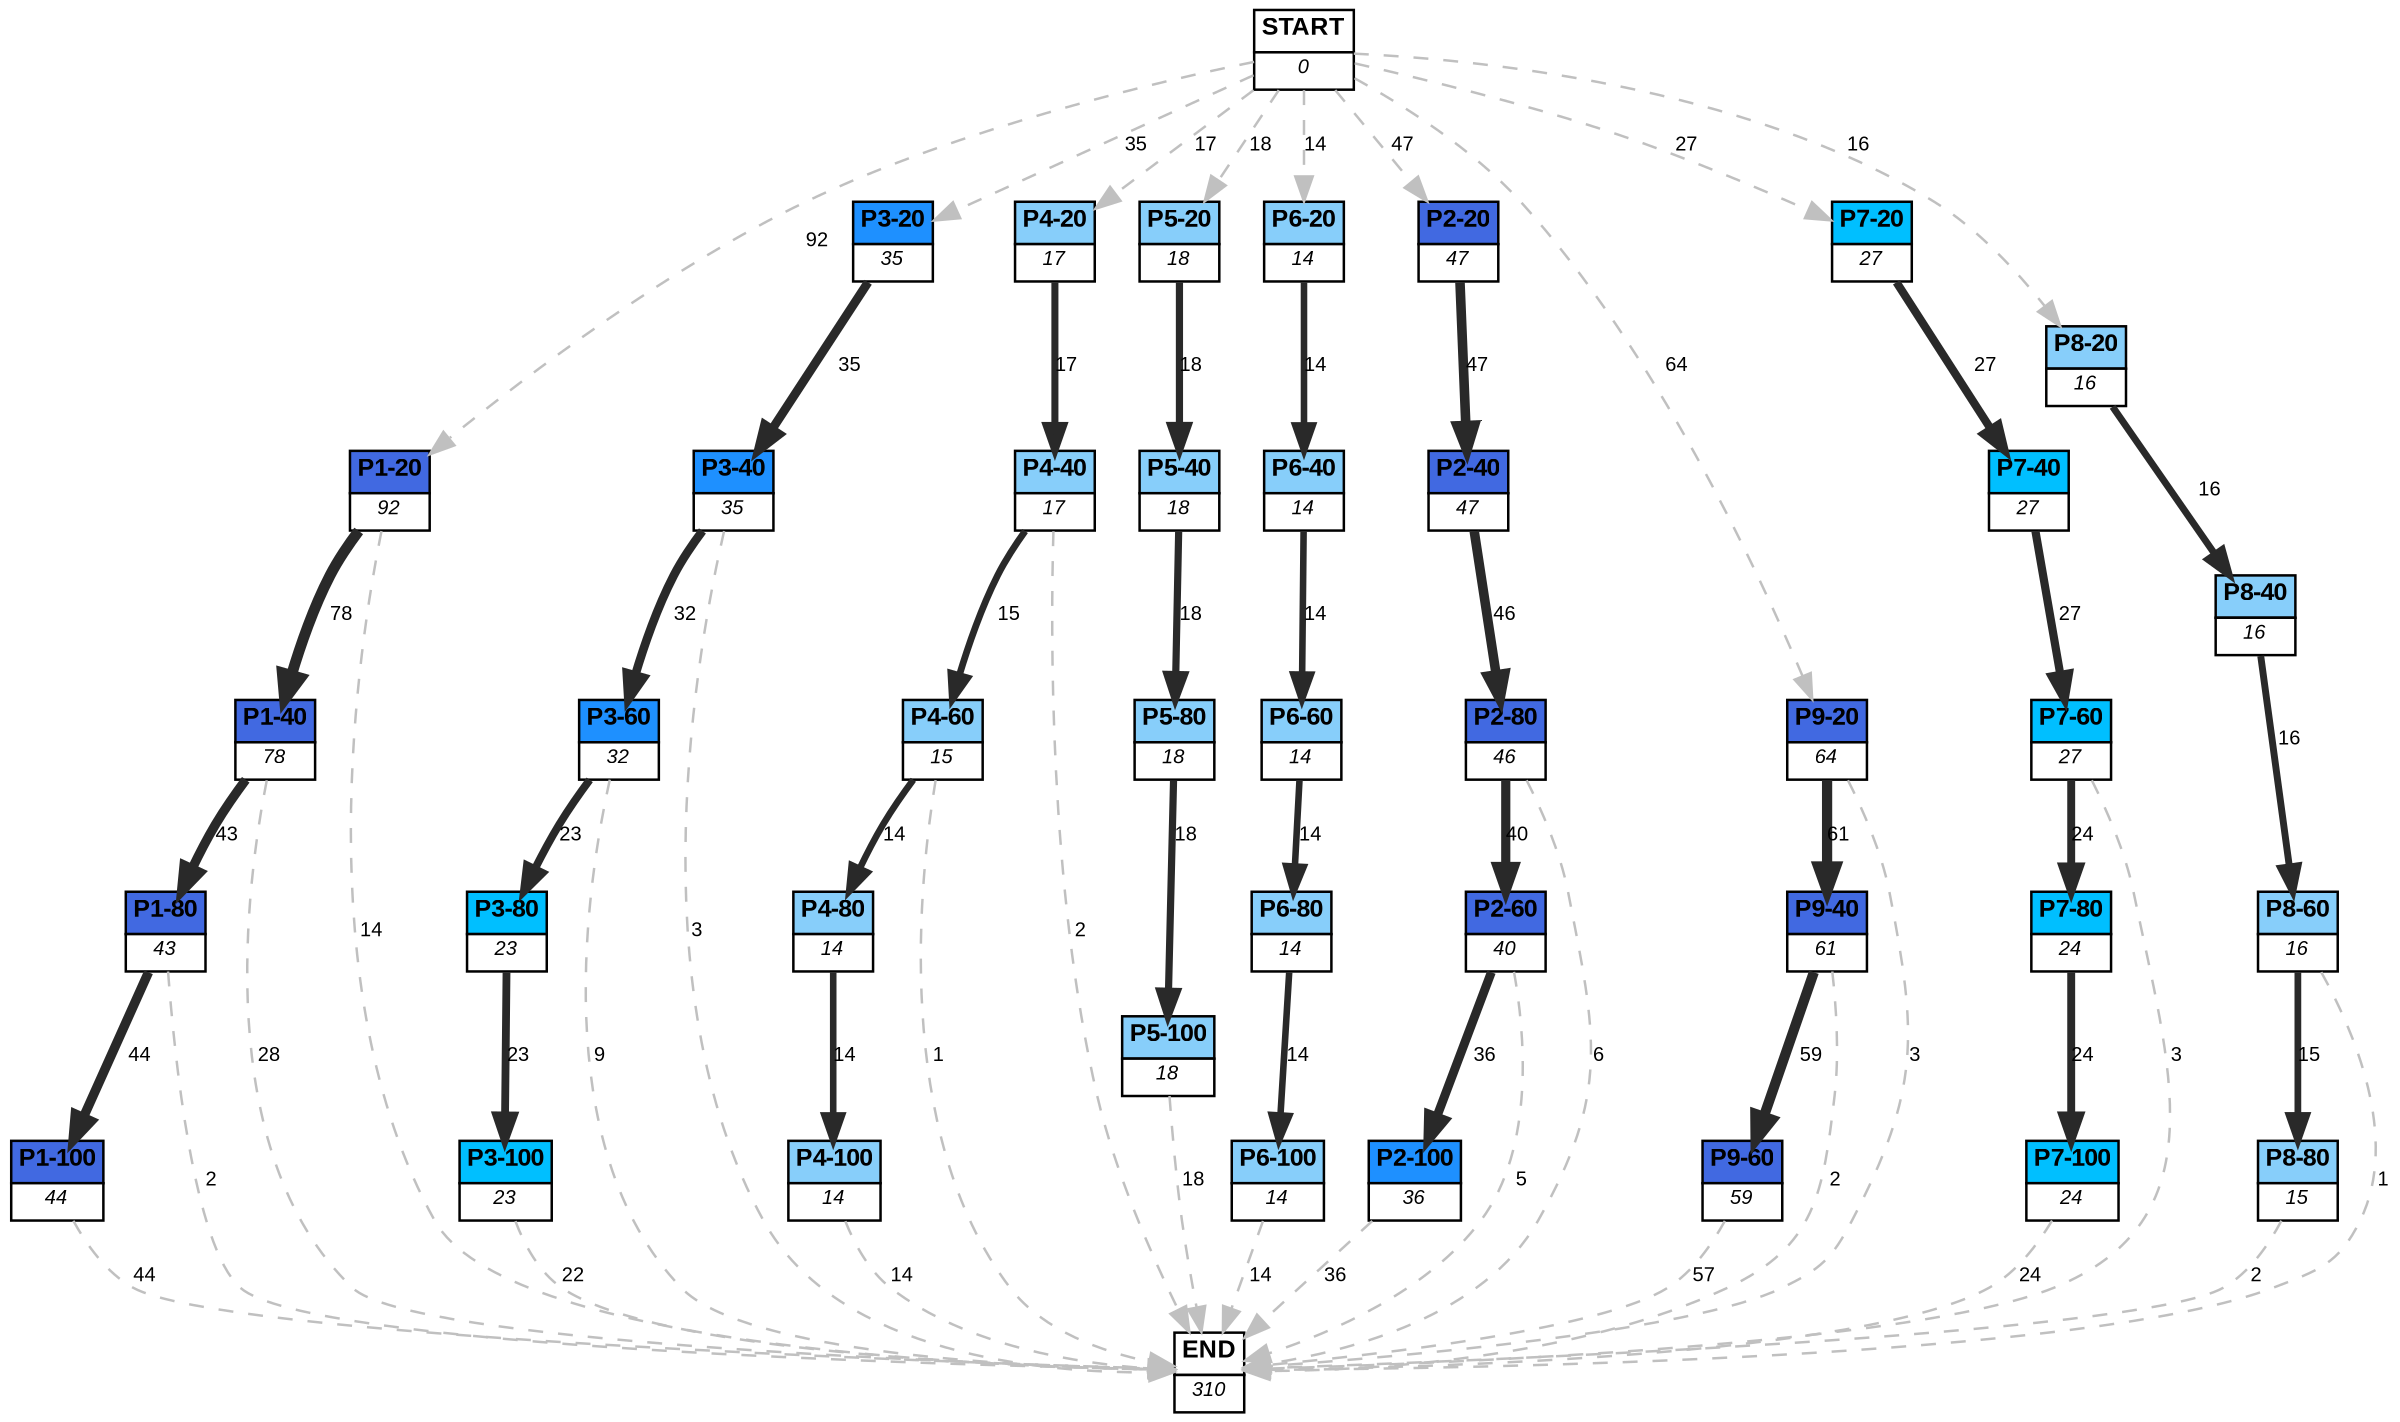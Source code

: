 digraph graphname {
	dpi = 150
	size="16,11!";
	margin = 0;
"P1-20" [shape=plain, label=<<table border="0" cellborder="1" cellspacing="0"><tr><td bgcolor="royalblue"><FONT face="Arial" POINT-SIZE="10"><b>P1-20</b></FONT></td></tr><tr><td bgcolor="white"><FONT face="Arial" POINT-SIZE="8"><i>92</i></FONT></td></tr></table>>]
"P1-40" [shape=plain, label=<<table border="0" cellborder="1" cellspacing="0"><tr><td bgcolor="royalblue"><FONT face="Arial" POINT-SIZE="10"><b>P1-40</b></FONT></td></tr><tr><td bgcolor="white"><FONT face="Arial" POINT-SIZE="8"><i>78</i></FONT></td></tr></table>>]
"P1-80" [shape=plain, label=<<table border="0" cellborder="1" cellspacing="0"><tr><td bgcolor="royalblue"><FONT face="Arial" POINT-SIZE="10"><b>P1-80</b></FONT></td></tr><tr><td bgcolor="white"><FONT face="Arial" POINT-SIZE="8"><i>43</i></FONT></td></tr></table>>]
"P1-100" [shape=plain, label=<<table border="0" cellborder="1" cellspacing="0"><tr><td bgcolor="royalblue"><FONT face="Arial" POINT-SIZE="10"><b>P1-100</b></FONT></td></tr><tr><td bgcolor="white"><FONT face="Arial" POINT-SIZE="8"><i>44</i></FONT></td></tr></table>>]
"P3-20" [shape=plain, label=<<table border="0" cellborder="1" cellspacing="0"><tr><td bgcolor="dodgerblue"><FONT face="Arial" POINT-SIZE="10"><b>P3-20</b></FONT></td></tr><tr><td bgcolor="white"><FONT face="Arial" POINT-SIZE="8"><i>35</i></FONT></td></tr></table>>]
"P3-40" [shape=plain, label=<<table border="0" cellborder="1" cellspacing="0"><tr><td bgcolor="dodgerblue"><FONT face="Arial" POINT-SIZE="10"><b>P3-40</b></FONT></td></tr><tr><td bgcolor="white"><FONT face="Arial" POINT-SIZE="8"><i>35</i></FONT></td></tr></table>>]
"P3-60" [shape=plain, label=<<table border="0" cellborder="1" cellspacing="0"><tr><td bgcolor="dodgerblue"><FONT face="Arial" POINT-SIZE="10"><b>P3-60</b></FONT></td></tr><tr><td bgcolor="white"><FONT face="Arial" POINT-SIZE="8"><i>32</i></FONT></td></tr></table>>]
"P4-20" [shape=plain, label=<<table border="0" cellborder="1" cellspacing="0"><tr><td bgcolor="lightskyblue"><FONT face="Arial" POINT-SIZE="10"><b>P4-20</b></FONT></td></tr><tr><td bgcolor="white"><FONT face="Arial" POINT-SIZE="8"><i>17</i></FONT></td></tr></table>>]
"P4-40" [shape=plain, label=<<table border="0" cellborder="1" cellspacing="0"><tr><td bgcolor="lightskyblue"><FONT face="Arial" POINT-SIZE="10"><b>P4-40</b></FONT></td></tr><tr><td bgcolor="white"><FONT face="Arial" POINT-SIZE="8"><i>17</i></FONT></td></tr></table>>]
"P4-60" [shape=plain, label=<<table border="0" cellborder="1" cellspacing="0"><tr><td bgcolor="lightskyblue"><FONT face="Arial" POINT-SIZE="10"><b>P4-60</b></FONT></td></tr><tr><td bgcolor="white"><FONT face="Arial" POINT-SIZE="8"><i>15</i></FONT></td></tr></table>>]
"P4-80" [shape=plain, label=<<table border="0" cellborder="1" cellspacing="0"><tr><td bgcolor="lightskyblue"><FONT face="Arial" POINT-SIZE="10"><b>P4-80</b></FONT></td></tr><tr><td bgcolor="white"><FONT face="Arial" POINT-SIZE="8"><i>14</i></FONT></td></tr></table>>]
"P4-100" [shape=plain, label=<<table border="0" cellborder="1" cellspacing="0"><tr><td bgcolor="lightskyblue"><FONT face="Arial" POINT-SIZE="10"><b>P4-100</b></FONT></td></tr><tr><td bgcolor="white"><FONT face="Arial" POINT-SIZE="8"><i>14</i></FONT></td></tr></table>>]
"P5-20" [shape=plain, label=<<table border="0" cellborder="1" cellspacing="0"><tr><td bgcolor="lightskyblue"><FONT face="Arial" POINT-SIZE="10"><b>P5-20</b></FONT></td></tr><tr><td bgcolor="white"><FONT face="Arial" POINT-SIZE="8"><i>18</i></FONT></td></tr></table>>]
"P5-40" [shape=plain, label=<<table border="0" cellborder="1" cellspacing="0"><tr><td bgcolor="lightskyblue"><FONT face="Arial" POINT-SIZE="10"><b>P5-40</b></FONT></td></tr><tr><td bgcolor="white"><FONT face="Arial" POINT-SIZE="8"><i>18</i></FONT></td></tr></table>>]
"P5-80" [shape=plain, label=<<table border="0" cellborder="1" cellspacing="0"><tr><td bgcolor="lightskyblue"><FONT face="Arial" POINT-SIZE="10"><b>P5-80</b></FONT></td></tr><tr><td bgcolor="white"><FONT face="Arial" POINT-SIZE="8"><i>18</i></FONT></td></tr></table>>]
"P5-100" [shape=plain, label=<<table border="0" cellborder="1" cellspacing="0"><tr><td bgcolor="lightskyblue"><FONT face="Arial" POINT-SIZE="10"><b>P5-100</b></FONT></td></tr><tr><td bgcolor="white"><FONT face="Arial" POINT-SIZE="8"><i>18</i></FONT></td></tr></table>>]
"P6-20" [shape=plain, label=<<table border="0" cellborder="1" cellspacing="0"><tr><td bgcolor="lightskyblue"><FONT face="Arial" POINT-SIZE="10"><b>P6-20</b></FONT></td></tr><tr><td bgcolor="white"><FONT face="Arial" POINT-SIZE="8"><i>14</i></FONT></td></tr></table>>]
"P6-40" [shape=plain, label=<<table border="0" cellborder="1" cellspacing="0"><tr><td bgcolor="lightskyblue"><FONT face="Arial" POINT-SIZE="10"><b>P6-40</b></FONT></td></tr><tr><td bgcolor="white"><FONT face="Arial" POINT-SIZE="8"><i>14</i></FONT></td></tr></table>>]
"P6-60" [shape=plain, label=<<table border="0" cellborder="1" cellspacing="0"><tr><td bgcolor="lightskyblue"><FONT face="Arial" POINT-SIZE="10"><b>P6-60</b></FONT></td></tr><tr><td bgcolor="white"><FONT face="Arial" POINT-SIZE="8"><i>14</i></FONT></td></tr></table>>]
"P6-80" [shape=plain, label=<<table border="0" cellborder="1" cellspacing="0"><tr><td bgcolor="lightskyblue"><FONT face="Arial" POINT-SIZE="10"><b>P6-80</b></FONT></td></tr><tr><td bgcolor="white"><FONT face="Arial" POINT-SIZE="8"><i>14</i></FONT></td></tr></table>>]
"P6-100" [shape=plain, label=<<table border="0" cellborder="1" cellspacing="0"><tr><td bgcolor="lightskyblue"><FONT face="Arial" POINT-SIZE="10"><b>P6-100</b></FONT></td></tr><tr><td bgcolor="white"><FONT face="Arial" POINT-SIZE="8"><i>14</i></FONT></td></tr></table>>]
"P2-20" [shape=plain, label=<<table border="0" cellborder="1" cellspacing="0"><tr><td bgcolor="royalblue"><FONT face="Arial" POINT-SIZE="10"><b>P2-20</b></FONT></td></tr><tr><td bgcolor="white"><FONT face="Arial" POINT-SIZE="8"><i>47</i></FONT></td></tr></table>>]
"P2-40" [shape=plain, label=<<table border="0" cellborder="1" cellspacing="0"><tr><td bgcolor="royalblue"><FONT face="Arial" POINT-SIZE="10"><b>P2-40</b></FONT></td></tr><tr><td bgcolor="white"><FONT face="Arial" POINT-SIZE="8"><i>47</i></FONT></td></tr></table>>]
"P2-80" [shape=plain, label=<<table border="0" cellborder="1" cellspacing="0"><tr><td bgcolor="royalblue"><FONT face="Arial" POINT-SIZE="10"><b>P2-80</b></FONT></td></tr><tr><td bgcolor="white"><FONT face="Arial" POINT-SIZE="8"><i>46</i></FONT></td></tr></table>>]
"P2-60" [shape=plain, label=<<table border="0" cellborder="1" cellspacing="0"><tr><td bgcolor="royalblue"><FONT face="Arial" POINT-SIZE="10"><b>P2-60</b></FONT></td></tr><tr><td bgcolor="white"><FONT face="Arial" POINT-SIZE="8"><i>40</i></FONT></td></tr></table>>]
"P2-100" [shape=plain, label=<<table border="0" cellborder="1" cellspacing="0"><tr><td bgcolor="dodgerblue"><FONT face="Arial" POINT-SIZE="10"><b>P2-100</b></FONT></td></tr><tr><td bgcolor="white"><FONT face="Arial" POINT-SIZE="8"><i>36</i></FONT></td></tr></table>>]
"P9-20" [shape=plain, label=<<table border="0" cellborder="1" cellspacing="0"><tr><td bgcolor="royalblue"><FONT face="Arial" POINT-SIZE="10"><b>P9-20</b></FONT></td></tr><tr><td bgcolor="white"><FONT face="Arial" POINT-SIZE="8"><i>64</i></FONT></td></tr></table>>]
"P9-40" [shape=plain, label=<<table border="0" cellborder="1" cellspacing="0"><tr><td bgcolor="royalblue"><FONT face="Arial" POINT-SIZE="10"><b>P9-40</b></FONT></td></tr><tr><td bgcolor="white"><FONT face="Arial" POINT-SIZE="8"><i>61</i></FONT></td></tr></table>>]
"P9-60" [shape=plain, label=<<table border="0" cellborder="1" cellspacing="0"><tr><td bgcolor="royalblue"><FONT face="Arial" POINT-SIZE="10"><b>P9-60</b></FONT></td></tr><tr><td bgcolor="white"><FONT face="Arial" POINT-SIZE="8"><i>59</i></FONT></td></tr></table>>]
"P3-80" [shape=plain, label=<<table border="0" cellborder="1" cellspacing="0"><tr><td bgcolor="deepskyblue"><FONT face="Arial" POINT-SIZE="10"><b>P3-80</b></FONT></td></tr><tr><td bgcolor="white"><FONT face="Arial" POINT-SIZE="8"><i>23</i></FONT></td></tr></table>>]
"P3-100" [shape=plain, label=<<table border="0" cellborder="1" cellspacing="0"><tr><td bgcolor="deepskyblue"><FONT face="Arial" POINT-SIZE="10"><b>P3-100</b></FONT></td></tr><tr><td bgcolor="white"><FONT face="Arial" POINT-SIZE="8"><i>23</i></FONT></td></tr></table>>]
"P7-20" [shape=plain, label=<<table border="0" cellborder="1" cellspacing="0"><tr><td bgcolor="deepskyblue"><FONT face="Arial" POINT-SIZE="10"><b>P7-20</b></FONT></td></tr><tr><td bgcolor="white"><FONT face="Arial" POINT-SIZE="8"><i>27</i></FONT></td></tr></table>>]
"P7-40" [shape=plain, label=<<table border="0" cellborder="1" cellspacing="0"><tr><td bgcolor="deepskyblue"><FONT face="Arial" POINT-SIZE="10"><b>P7-40</b></FONT></td></tr><tr><td bgcolor="white"><FONT face="Arial" POINT-SIZE="8"><i>27</i></FONT></td></tr></table>>]
"P7-60" [shape=plain, label=<<table border="0" cellborder="1" cellspacing="0"><tr><td bgcolor="deepskyblue"><FONT face="Arial" POINT-SIZE="10"><b>P7-60</b></FONT></td></tr><tr><td bgcolor="white"><FONT face="Arial" POINT-SIZE="8"><i>27</i></FONT></td></tr></table>>]
"P7-80" [shape=plain, label=<<table border="0" cellborder="1" cellspacing="0"><tr><td bgcolor="deepskyblue"><FONT face="Arial" POINT-SIZE="10"><b>P7-80</b></FONT></td></tr><tr><td bgcolor="white"><FONT face="Arial" POINT-SIZE="8"><i>24</i></FONT></td></tr></table>>]
"P7-100" [shape=plain, label=<<table border="0" cellborder="1" cellspacing="0"><tr><td bgcolor="deepskyblue"><FONT face="Arial" POINT-SIZE="10"><b>P7-100</b></FONT></td></tr><tr><td bgcolor="white"><FONT face="Arial" POINT-SIZE="8"><i>24</i></FONT></td></tr></table>>]
"P8-20" [shape=plain, label=<<table border="0" cellborder="1" cellspacing="0"><tr><td bgcolor="lightskyblue"><FONT face="Arial" POINT-SIZE="10"><b>P8-20</b></FONT></td></tr><tr><td bgcolor="white"><FONT face="Arial" POINT-SIZE="8"><i>16</i></FONT></td></tr></table>>]
"P8-40" [shape=plain, label=<<table border="0" cellborder="1" cellspacing="0"><tr><td bgcolor="lightskyblue"><FONT face="Arial" POINT-SIZE="10"><b>P8-40</b></FONT></td></tr><tr><td bgcolor="white"><FONT face="Arial" POINT-SIZE="8"><i>16</i></FONT></td></tr></table>>]
"P8-60" [shape=plain, label=<<table border="0" cellborder="1" cellspacing="0"><tr><td bgcolor="lightskyblue"><FONT face="Arial" POINT-SIZE="10"><b>P8-60</b></FONT></td></tr><tr><td bgcolor="white"><FONT face="Arial" POINT-SIZE="8"><i>16</i></FONT></td></tr></table>>]
"P8-80" [shape=plain, label=<<table border="0" cellborder="1" cellspacing="0"><tr><td bgcolor="lightskyblue"><FONT face="Arial" POINT-SIZE="10"><b>P8-80</b></FONT></td></tr><tr><td bgcolor="white"><FONT face="Arial" POINT-SIZE="8"><i>15</i></FONT></td></tr></table>>]
"START" [shape=plain, label=<<table border="0" cellborder="1" cellspacing="0"><tr><td bgcolor="white"><FONT face="Arial" POINT-SIZE="10"><b>START</b></FONT></td></tr><tr><td bgcolor="white"><FONT face="Arial" POINT-SIZE="8"><i>0</i></FONT></td></tr></table>>]
"END" [shape=plain, label=<<table border="0" cellborder="1" cellspacing="0"><tr><td bgcolor="white"><FONT face="Arial" POINT-SIZE="10"><b>END</b></FONT></td></tr><tr><td bgcolor="white"><FONT face="Arial" POINT-SIZE="8"><i>310</i></FONT></td></tr></table>>]
"P1-20" -> "P1-40" [ color=grey16 penwidth = "4.356708826689592"label ="78" labelfloat=false fontname="Arial" fontsize=8]
"P1-20" -> "END" [ style = dashed color=grey label ="14" labelfloat=false fontname="Arial" fontsize=8]
"P1-40" -> "P1-80" [ color=grey16 penwidth = "3.7612001156935624"label ="43" labelfloat=false fontname="Arial" fontsize=8]
"P1-40" -> "END" [ style = dashed color=grey label ="28" labelfloat=false fontname="Arial" fontsize=8]
"P1-80" -> "P1-100" [ color=grey16 penwidth = "3.784189633918261"label ="44" labelfloat=false fontname="Arial" fontsize=8]
"P1-80" -> "END" [ style = dashed color=grey label ="2" labelfloat=false fontname="Arial" fontsize=8]
"P1-100" -> "END" [ style = dashed color=grey label ="44" labelfloat=false fontname="Arial" fontsize=8]
"P3-20" -> "P3-40" [ color=grey16 penwidth = "3.5553480614894135"label ="35" labelfloat=false fontname="Arial" fontsize=8]
"P3-40" -> "P3-60" [ color=grey16 penwidth = "3.4657359027997265"label ="32" labelfloat=false fontname="Arial" fontsize=8]
"P3-40" -> "END" [ style = dashed color=grey label ="3" labelfloat=false fontname="Arial" fontsize=8]
"P3-60" -> "P3-80" [ color=grey16 penwidth = "3.1354942159291497"label ="23" labelfloat=false fontname="Arial" fontsize=8]
"P3-60" -> "END" [ style = dashed color=grey label ="9" labelfloat=false fontname="Arial" fontsize=8]
"P4-20" -> "P4-40" [ color=grey16 penwidth = "2.833213344056216"label ="17" labelfloat=false fontname="Arial" fontsize=8]
"P4-40" -> "P4-60" [ color=grey16 penwidth = "2.70805020110221"label ="15" labelfloat=false fontname="Arial" fontsize=8]
"P4-40" -> "END" [ style = dashed color=grey label ="2" labelfloat=false fontname="Arial" fontsize=8]
"P4-60" -> "P4-80" [ color=grey16 penwidth = "2.6390573296152584"label ="14" labelfloat=false fontname="Arial" fontsize=8]
"P4-60" -> "END" [ style = dashed color=grey label ="1" labelfloat=false fontname="Arial" fontsize=8]
"P4-80" -> "P4-100" [ color=grey16 penwidth = "2.6390573296152584"label ="14" labelfloat=false fontname="Arial" fontsize=8]
"P4-100" -> "END" [ style = dashed color=grey label ="14" labelfloat=false fontname="Arial" fontsize=8]
"P5-20" -> "P5-40" [ color=grey16 penwidth = "2.8903717578961645"label ="18" labelfloat=false fontname="Arial" fontsize=8]
"P5-40" -> "P5-80" [ color=grey16 penwidth = "2.8903717578961645"label ="18" labelfloat=false fontname="Arial" fontsize=8]
"P5-80" -> "P5-100" [ color=grey16 penwidth = "2.8903717578961645"label ="18" labelfloat=false fontname="Arial" fontsize=8]
"P5-100" -> "END" [ style = dashed color=grey label ="18" labelfloat=false fontname="Arial" fontsize=8]
"P6-20" -> "P6-40" [ color=grey16 penwidth = "2.6390573296152584"label ="14" labelfloat=false fontname="Arial" fontsize=8]
"P6-40" -> "P6-60" [ color=grey16 penwidth = "2.6390573296152584"label ="14" labelfloat=false fontname="Arial" fontsize=8]
"P6-60" -> "P6-80" [ color=grey16 penwidth = "2.6390573296152584"label ="14" labelfloat=false fontname="Arial" fontsize=8]
"P6-80" -> "P6-100" [ color=grey16 penwidth = "2.6390573296152584"label ="14" labelfloat=false fontname="Arial" fontsize=8]
"P6-100" -> "END" [ style = dashed color=grey label ="14" labelfloat=false fontname="Arial" fontsize=8]
"P2-20" -> "P2-40" [ color=grey16 penwidth = "3.8501476017100584"label ="47" labelfloat=false fontname="Arial" fontsize=8]
"P2-40" -> "P2-80" [ color=grey16 penwidth = "3.828641396489095"label ="46" labelfloat=false fontname="Arial" fontsize=8]
"P2-80" -> "P2-60" [ color=grey16 penwidth = "3.6888794541139363"label ="40" labelfloat=false fontname="Arial" fontsize=8]
"P2-80" -> "END" [ style = dashed color=grey label ="6" labelfloat=false fontname="Arial" fontsize=8]
"P2-60" -> "P2-100" [ color=grey16 penwidth = "3.58351893845611"label ="36" labelfloat=false fontname="Arial" fontsize=8]
"P2-60" -> "END" [ style = dashed color=grey label ="5" labelfloat=false fontname="Arial" fontsize=8]
"P2-100" -> "END" [ style = dashed color=grey label ="36" labelfloat=false fontname="Arial" fontsize=8]
"P9-20" -> "P9-40" [ color=grey16 penwidth = "4.110873864173311"label ="61" labelfloat=false fontname="Arial" fontsize=8]
"P9-20" -> "END" [ style = dashed color=grey label ="3" labelfloat=false fontname="Arial" fontsize=8]
"P9-40" -> "P9-60" [ color=grey16 penwidth = "4.07753744390572"label ="59" labelfloat=false fontname="Arial" fontsize=8]
"P9-40" -> "END" [ style = dashed color=grey label ="2" labelfloat=false fontname="Arial" fontsize=8]
"P9-60" -> "END" [ style = dashed color=grey label ="57" labelfloat=false fontname="Arial" fontsize=8]
"P3-80" -> "P3-100" [ color=grey16 penwidth = "3.1354942159291497"label ="23" labelfloat=false fontname="Arial" fontsize=8]
"P3-100" -> "END" [ style = dashed color=grey label ="22" labelfloat=false fontname="Arial" fontsize=8]
"P7-20" -> "P7-40" [ color=grey16 penwidth = "3.295836866004329"label ="27" labelfloat=false fontname="Arial" fontsize=8]
"P7-40" -> "P7-60" [ color=grey16 penwidth = "3.295836866004329"label ="27" labelfloat=false fontname="Arial" fontsize=8]
"P7-60" -> "P7-80" [ color=grey16 penwidth = "3.1780538303479458"label ="24" labelfloat=false fontname="Arial" fontsize=8]
"P7-60" -> "END" [ style = dashed color=grey label ="3" labelfloat=false fontname="Arial" fontsize=8]
"P7-80" -> "P7-100" [ color=grey16 penwidth = "3.1780538303479458"label ="24" labelfloat=false fontname="Arial" fontsize=8]
"P7-100" -> "END" [ style = dashed color=grey label ="24" labelfloat=false fontname="Arial" fontsize=8]
"P8-20" -> "P8-40" [ color=grey16 penwidth = "2.772588722239781"label ="16" labelfloat=false fontname="Arial" fontsize=8]
"P8-40" -> "P8-60" [ color=grey16 penwidth = "2.772588722239781"label ="16" labelfloat=false fontname="Arial" fontsize=8]
"P8-60" -> "P8-80" [ color=grey16 penwidth = "2.70805020110221"label ="15" labelfloat=false fontname="Arial" fontsize=8]
"P8-60" -> "END" [ style = dashed color=grey label ="1" labelfloat=false fontname="Arial" fontsize=8]
"P8-80" -> "END" [ style = dashed color=grey label ="2" labelfloat=false fontname="Arial" fontsize=8]
"START" -> "P1-20" [ style = dashed color=grey label ="92" labelfloat=false fontname="Arial" fontsize=8]
"START" -> "P3-20" [ style = dashed color=grey label ="35" labelfloat=false fontname="Arial" fontsize=8]
"START" -> "P4-20" [ style = dashed color=grey label ="17" labelfloat=false fontname="Arial" fontsize=8]
"START" -> "P5-20" [ style = dashed color=grey label ="18" labelfloat=false fontname="Arial" fontsize=8]
"START" -> "P6-20" [ style = dashed color=grey label ="14" labelfloat=false fontname="Arial" fontsize=8]
"START" -> "P2-20" [ style = dashed color=grey label ="47" labelfloat=false fontname="Arial" fontsize=8]
"START" -> "P9-20" [ style = dashed color=grey label ="64" labelfloat=false fontname="Arial" fontsize=8]
"START" -> "P7-20" [ style = dashed color=grey label ="27" labelfloat=false fontname="Arial" fontsize=8]
"START" -> "P8-20" [ style = dashed color=grey label ="16" labelfloat=false fontname="Arial" fontsize=8]
}